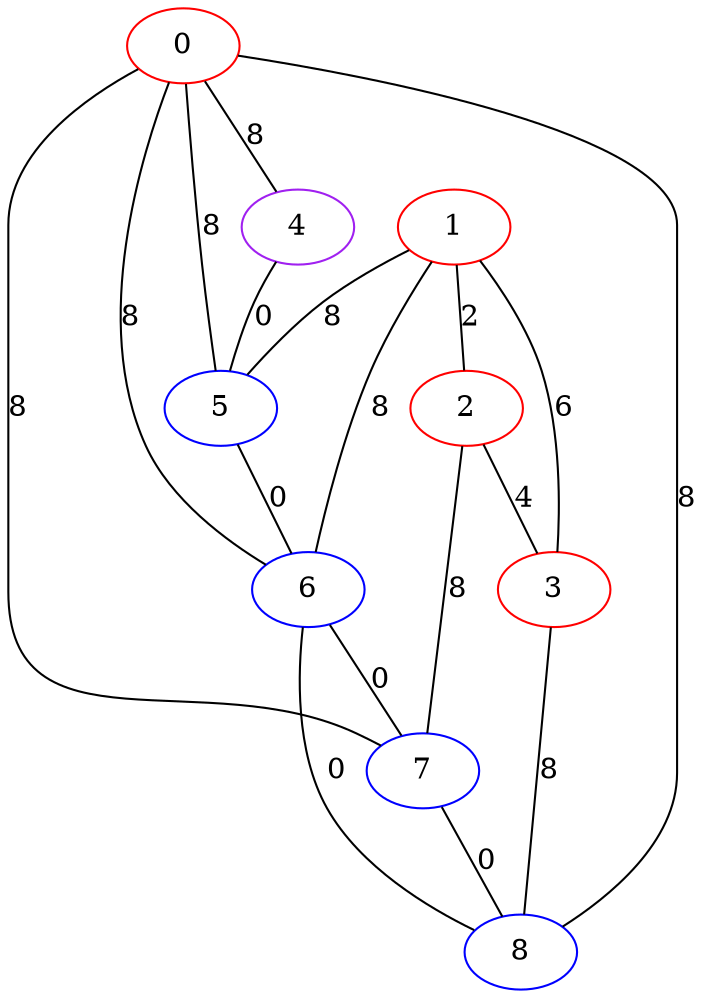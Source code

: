 graph "" {
0 [color=red, weight=1];
1 [color=red, weight=1];
2 [color=red, weight=1];
3 [color=red, weight=1];
4 [color=purple, weight=4];
5 [color=blue, weight=3];
6 [color=blue, weight=3];
7 [color=blue, weight=3];
8 [color=blue, weight=3];
0 -- 8  [key=0, label=8];
0 -- 4  [key=0, label=8];
0 -- 5  [key=0, label=8];
0 -- 6  [key=0, label=8];
0 -- 7  [key=0, label=8];
1 -- 2  [key=0, label=2];
1 -- 3  [key=0, label=6];
1 -- 5  [key=0, label=8];
1 -- 6  [key=0, label=8];
2 -- 3  [key=0, label=4];
2 -- 7  [key=0, label=8];
3 -- 8  [key=0, label=8];
4 -- 5  [key=0, label=0];
5 -- 6  [key=0, label=0];
6 -- 8  [key=0, label=0];
6 -- 7  [key=0, label=0];
7 -- 8  [key=0, label=0];
}
